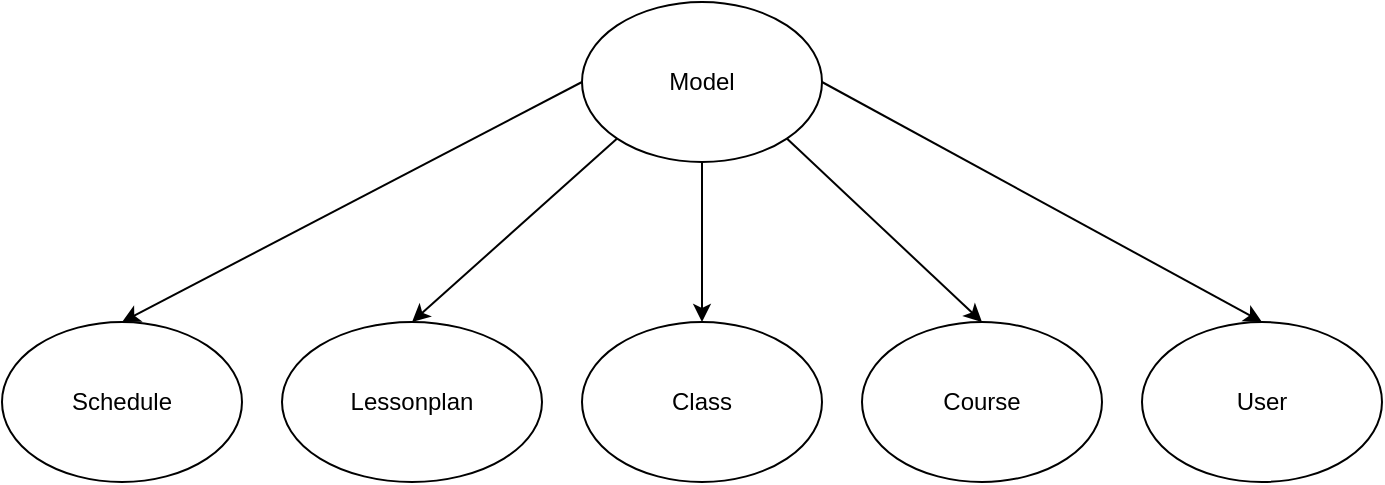 <mxfile>
    <diagram id="OxYzTD3vaz3nP7Io0ODH" name="第 1 页">
        <mxGraphModel dx="2610" dy="764" grid="1" gridSize="10" guides="1" tooltips="1" connect="1" arrows="1" fold="1" page="1" pageScale="1" pageWidth="827" pageHeight="1169" math="0" shadow="0">
            <root>
                <mxCell id="0"/>
                <mxCell id="1" parent="0"/>
                <mxCell id="9" style="edgeStyle=none;html=1;exitX=0;exitY=0.5;exitDx=0;exitDy=0;entryX=0.5;entryY=0;entryDx=0;entryDy=0;" edge="1" parent="1" source="UH_fAlSCNrUCyUVhH0FY-68" target="UH_fAlSCNrUCyUVhH0FY-73">
                    <mxGeometry relative="1" as="geometry"/>
                </mxCell>
                <mxCell id="10" style="edgeStyle=none;html=1;exitX=0;exitY=1;exitDx=0;exitDy=0;entryX=0.5;entryY=0;entryDx=0;entryDy=0;" edge="1" parent="1" source="UH_fAlSCNrUCyUVhH0FY-68" target="UH_fAlSCNrUCyUVhH0FY-72">
                    <mxGeometry relative="1" as="geometry"/>
                </mxCell>
                <mxCell id="11" style="edgeStyle=none;html=1;exitX=0.5;exitY=1;exitDx=0;exitDy=0;entryX=0.5;entryY=0;entryDx=0;entryDy=0;" edge="1" parent="1" source="UH_fAlSCNrUCyUVhH0FY-68" target="UH_fAlSCNrUCyUVhH0FY-71">
                    <mxGeometry relative="1" as="geometry"/>
                </mxCell>
                <mxCell id="12" style="edgeStyle=none;html=1;exitX=1;exitY=1;exitDx=0;exitDy=0;entryX=0.5;entryY=0;entryDx=0;entryDy=0;" edge="1" parent="1" source="UH_fAlSCNrUCyUVhH0FY-68" target="UH_fAlSCNrUCyUVhH0FY-70">
                    <mxGeometry relative="1" as="geometry"/>
                </mxCell>
                <mxCell id="13" style="edgeStyle=none;html=1;exitX=1;exitY=0.5;exitDx=0;exitDy=0;entryX=0.5;entryY=0;entryDx=0;entryDy=0;" edge="1" parent="1" source="UH_fAlSCNrUCyUVhH0FY-68" target="UH_fAlSCNrUCyUVhH0FY-69">
                    <mxGeometry relative="1" as="geometry">
                        <mxPoint x="520" y="440" as="targetPoint"/>
                    </mxGeometry>
                </mxCell>
                <mxCell id="UH_fAlSCNrUCyUVhH0FY-68" value="Model" style="ellipse;whiteSpace=wrap;html=1;" parent="1" vertex="1">
                    <mxGeometry x="220" y="320" width="120" height="80" as="geometry"/>
                </mxCell>
                <mxCell id="UH_fAlSCNrUCyUVhH0FY-69" value="User" style="ellipse;whiteSpace=wrap;html=1;" parent="1" vertex="1">
                    <mxGeometry x="500" y="480" width="120" height="80" as="geometry"/>
                </mxCell>
                <mxCell id="UH_fAlSCNrUCyUVhH0FY-70" value="Course" style="ellipse;whiteSpace=wrap;html=1;" parent="1" vertex="1">
                    <mxGeometry x="360" y="480" width="120" height="80" as="geometry"/>
                </mxCell>
                <mxCell id="UH_fAlSCNrUCyUVhH0FY-71" value="Class" style="ellipse;whiteSpace=wrap;html=1;" parent="1" vertex="1">
                    <mxGeometry x="220" y="480" width="120" height="80" as="geometry"/>
                </mxCell>
                <mxCell id="UH_fAlSCNrUCyUVhH0FY-72" value="Lessonplan" style="ellipse;whiteSpace=wrap;html=1;" parent="1" vertex="1">
                    <mxGeometry x="70" y="480" width="130" height="80" as="geometry"/>
                </mxCell>
                <mxCell id="UH_fAlSCNrUCyUVhH0FY-73" value="Schedule" style="ellipse;whiteSpace=wrap;html=1;" parent="1" vertex="1">
                    <mxGeometry x="-70" y="480" width="120" height="80" as="geometry"/>
                </mxCell>
            </root>
        </mxGraphModel>
    </diagram>
    <diagram id="lGrjbQrTbhAcylEGouPu" name="第 2 页">
        <mxGraphModel dx="1200" dy="1777" grid="1" gridSize="10" guides="1" tooltips="1" connect="1" arrows="1" fold="1" page="1" pageScale="1" pageWidth="827" pageHeight="1169" math="0" shadow="0">
            <root>
                <mxCell id="WO_8ApOfUTr0M56JQ0Lm-0"/>
                <mxCell id="WO_8ApOfUTr0M56JQ0Lm-1" parent="WO_8ApOfUTr0M56JQ0Lm-0"/>
                <mxCell id="WO_8ApOfUTr0M56JQ0Lm-8" style="edgeStyle=none;html=1;exitX=0.5;exitY=0;exitDx=0;exitDy=0;entryX=0;entryY=0.5;entryDx=0;entryDy=0;" parent="WO_8ApOfUTr0M56JQ0Lm-1" source="WO_8ApOfUTr0M56JQ0Lm-2" target="WO_8ApOfUTr0M56JQ0Lm-3" edge="1">
                    <mxGeometry relative="1" as="geometry"/>
                </mxCell>
                <mxCell id="WO_8ApOfUTr0M56JQ0Lm-9" style="edgeStyle=none;html=1;exitX=1;exitY=0;exitDx=0;exitDy=0;entryX=0;entryY=0.5;entryDx=0;entryDy=0;" parent="WO_8ApOfUTr0M56JQ0Lm-1" source="WO_8ApOfUTr0M56JQ0Lm-2" target="WO_8ApOfUTr0M56JQ0Lm-4" edge="1">
                    <mxGeometry relative="1" as="geometry"/>
                </mxCell>
                <mxCell id="WO_8ApOfUTr0M56JQ0Lm-10" style="edgeStyle=none;html=1;exitX=1;exitY=0.5;exitDx=0;exitDy=0;" parent="WO_8ApOfUTr0M56JQ0Lm-1" source="WO_8ApOfUTr0M56JQ0Lm-2" target="WO_8ApOfUTr0M56JQ0Lm-5" edge="1">
                    <mxGeometry relative="1" as="geometry"/>
                </mxCell>
                <mxCell id="WO_8ApOfUTr0M56JQ0Lm-11" style="edgeStyle=none;html=1;exitX=1;exitY=1;exitDx=0;exitDy=0;entryX=0;entryY=0.5;entryDx=0;entryDy=0;" parent="WO_8ApOfUTr0M56JQ0Lm-1" source="WO_8ApOfUTr0M56JQ0Lm-2" target="WO_8ApOfUTr0M56JQ0Lm-6" edge="1">
                    <mxGeometry relative="1" as="geometry"/>
                </mxCell>
                <mxCell id="WO_8ApOfUTr0M56JQ0Lm-12" style="edgeStyle=none;html=1;exitX=0.5;exitY=1;exitDx=0;exitDy=0;entryX=0;entryY=0.5;entryDx=0;entryDy=0;" parent="WO_8ApOfUTr0M56JQ0Lm-1" source="WO_8ApOfUTr0M56JQ0Lm-2" target="WO_8ApOfUTr0M56JQ0Lm-7" edge="1">
                    <mxGeometry relative="1" as="geometry"/>
                </mxCell>
                <mxCell id="WO_8ApOfUTr0M56JQ0Lm-2" value="Model" style="ellipse;whiteSpace=wrap;html=1;" parent="WO_8ApOfUTr0M56JQ0Lm-1" vertex="1">
                    <mxGeometry x="50" y="320" width="120" height="80" as="geometry"/>
                </mxCell>
                <mxCell id="WO_8ApOfUTr0M56JQ0Lm-3" value="User" style="ellipse;whiteSpace=wrap;html=1;" parent="WO_8ApOfUTr0M56JQ0Lm-1" vertex="1">
                    <mxGeometry x="260" y="80" width="120" height="80" as="geometry"/>
                </mxCell>
                <mxCell id="WO_8ApOfUTr0M56JQ0Lm-4" value="Course" style="ellipse;whiteSpace=wrap;html=1;" parent="WO_8ApOfUTr0M56JQ0Lm-1" vertex="1">
                    <mxGeometry x="260" y="200" width="120" height="80" as="geometry"/>
                </mxCell>
                <mxCell id="WO_8ApOfUTr0M56JQ0Lm-5" value="Class" style="ellipse;whiteSpace=wrap;html=1;" parent="WO_8ApOfUTr0M56JQ0Lm-1" vertex="1">
                    <mxGeometry x="260" y="320" width="120" height="80" as="geometry"/>
                </mxCell>
                <mxCell id="WO_8ApOfUTr0M56JQ0Lm-6" value="Lessonplan" style="ellipse;whiteSpace=wrap;html=1;" parent="WO_8ApOfUTr0M56JQ0Lm-1" vertex="1">
                    <mxGeometry x="260" y="440" width="120" height="80" as="geometry"/>
                </mxCell>
                <mxCell id="WO_8ApOfUTr0M56JQ0Lm-7" value="Schedule" style="ellipse;whiteSpace=wrap;html=1;" parent="WO_8ApOfUTr0M56JQ0Lm-1" vertex="1">
                    <mxGeometry x="260" y="560" width="120" height="80" as="geometry"/>
                </mxCell>
            </root>
        </mxGraphModel>
    </diagram>
    <diagram id="fXZezzsDv5o2fWt72prF" name="第 3 页">
        <mxGraphModel dx="1649" dy="888" grid="1" gridSize="10" guides="1" tooltips="1" connect="1" arrows="1" fold="1" page="1" pageScale="1" pageWidth="827" pageHeight="1169" math="0" shadow="0">
            <root>
                <mxCell id="EwZIav3GnDLz1XqOnyrL-0"/>
                <mxCell id="EwZIav3GnDLz1XqOnyrL-1" parent="EwZIav3GnDLz1XqOnyrL-0"/>
                <mxCell id="qJfkqhvfsWBqevuOCt3L-4" style="edgeStyle=none;html=1;exitX=0.5;exitY=0;exitDx=0;exitDy=0;entryX=0.5;entryY=1;entryDx=0;entryDy=0;" edge="1" parent="EwZIav3GnDLz1XqOnyrL-1" source="EwZIav3GnDLz1XqOnyrL-2" target="yAfN88qV61Tun3F-DMTX-1">
                    <mxGeometry relative="1" as="geometry"/>
                </mxCell>
                <mxCell id="qJfkqhvfsWBqevuOCt3L-5" style="edgeStyle=none;html=1;exitX=1;exitY=0;exitDx=0;exitDy=0;" edge="1" parent="EwZIav3GnDLz1XqOnyrL-1" source="EwZIav3GnDLz1XqOnyrL-2" target="e5CymegHtVR2ufVc4AHo-0">
                    <mxGeometry relative="1" as="geometry"/>
                </mxCell>
                <mxCell id="qJfkqhvfsWBqevuOCt3L-6" style="edgeStyle=none;html=1;exitX=1;exitY=0.5;exitDx=0;exitDy=0;entryX=0;entryY=0.5;entryDx=0;entryDy=0;" edge="1" parent="EwZIav3GnDLz1XqOnyrL-1" source="EwZIav3GnDLz1XqOnyrL-2" target="nFzMh7hSS-wF1fP4-g7q-0">
                    <mxGeometry relative="1" as="geometry"/>
                </mxCell>
                <mxCell id="qJfkqhvfsWBqevuOCt3L-7" style="edgeStyle=none;html=1;exitX=1;exitY=1;exitDx=0;exitDy=0;entryX=0.5;entryY=0;entryDx=0;entryDy=0;" edge="1" parent="EwZIav3GnDLz1XqOnyrL-1" source="EwZIav3GnDLz1XqOnyrL-2" target="7_E5Capd6687DgXIBMiZ-0">
                    <mxGeometry relative="1" as="geometry"/>
                </mxCell>
                <mxCell id="qJfkqhvfsWBqevuOCt3L-8" style="edgeStyle=none;html=1;exitX=0.245;exitY=0.942;exitDx=0;exitDy=0;entryX=0.5;entryY=0;entryDx=0;entryDy=0;exitPerimeter=0;" edge="1" parent="EwZIav3GnDLz1XqOnyrL-1" source="EwZIav3GnDLz1XqOnyrL-2" target="qJfkqhvfsWBqevuOCt3L-0">
                    <mxGeometry relative="1" as="geometry"/>
                </mxCell>
                <mxCell id="qJfkqhvfsWBqevuOCt3L-10" style="edgeStyle=none;html=1;exitX=0.01;exitY=0.692;exitDx=0;exitDy=0;entryX=0.989;entryY=0.363;entryDx=0;entryDy=0;entryPerimeter=0;exitPerimeter=0;" edge="1" parent="EwZIav3GnDLz1XqOnyrL-1" source="EwZIav3GnDLz1XqOnyrL-2" target="yAfN88qV61Tun3F-DMTX-0">
                    <mxGeometry relative="1" as="geometry"/>
                </mxCell>
                <mxCell id="qJfkqhvfsWBqevuOCt3L-11" style="edgeStyle=none;html=1;exitX=0;exitY=0;exitDx=0;exitDy=0;" edge="1" parent="EwZIav3GnDLz1XqOnyrL-1" source="EwZIav3GnDLz1XqOnyrL-2" target="EwZIav3GnDLz1XqOnyrL-3">
                    <mxGeometry relative="1" as="geometry"/>
                </mxCell>
                <mxCell id="EwZIav3GnDLz1XqOnyrL-2" value="Routes" style="ellipse;whiteSpace=wrap;html=1;" vertex="1" parent="EwZIav3GnDLz1XqOnyrL-1">
                    <mxGeometry x="80" y="360" width="120" height="80" as="geometry"/>
                </mxCell>
                <mxCell id="EwZIav3GnDLz1XqOnyrL-3" value="auth" style="ellipse;whiteSpace=wrap;html=1;" vertex="1" parent="EwZIav3GnDLz1XqOnyrL-1">
                    <mxGeometry x="-60" y="260" width="120" height="80" as="geometry"/>
                </mxCell>
                <mxCell id="yAfN88qV61Tun3F-DMTX-0" value="user" style="ellipse;whiteSpace=wrap;html=1;" vertex="1" parent="EwZIav3GnDLz1XqOnyrL-1">
                    <mxGeometry x="-90" y="430" width="120" height="80" as="geometry"/>
                </mxCell>
                <mxCell id="yAfN88qV61Tun3F-DMTX-1" value="course" style="ellipse;whiteSpace=wrap;html=1;" vertex="1" parent="EwZIav3GnDLz1XqOnyrL-1">
                    <mxGeometry x="130" y="210" width="120" height="80" as="geometry"/>
                </mxCell>
                <mxCell id="e5CymegHtVR2ufVc4AHo-0" value="lessonplan" style="ellipse;whiteSpace=wrap;html=1;" vertex="1" parent="EwZIav3GnDLz1XqOnyrL-1">
                    <mxGeometry x="280" y="280" width="120" height="80" as="geometry"/>
                </mxCell>
                <mxCell id="nFzMh7hSS-wF1fP4-g7q-0" value="calendar" style="ellipse;whiteSpace=wrap;html=1;" vertex="1" parent="EwZIav3GnDLz1XqOnyrL-1">
                    <mxGeometry x="294" y="390" width="120" height="80" as="geometry"/>
                </mxCell>
                <mxCell id="7_E5Capd6687DgXIBMiZ-0" value="schedule" style="ellipse;whiteSpace=wrap;html=1;" vertex="1" parent="EwZIav3GnDLz1XqOnyrL-1">
                    <mxGeometry x="174" y="490" width="120" height="80" as="geometry"/>
                </mxCell>
                <mxCell id="qJfkqhvfsWBqevuOCt3L-0" value="approval" style="ellipse;whiteSpace=wrap;html=1;" vertex="1" parent="EwZIav3GnDLz1XqOnyrL-1">
                    <mxGeometry x="20" y="500" width="120" height="80" as="geometry"/>
                </mxCell>
            </root>
        </mxGraphModel>
    </diagram>
</mxfile>
